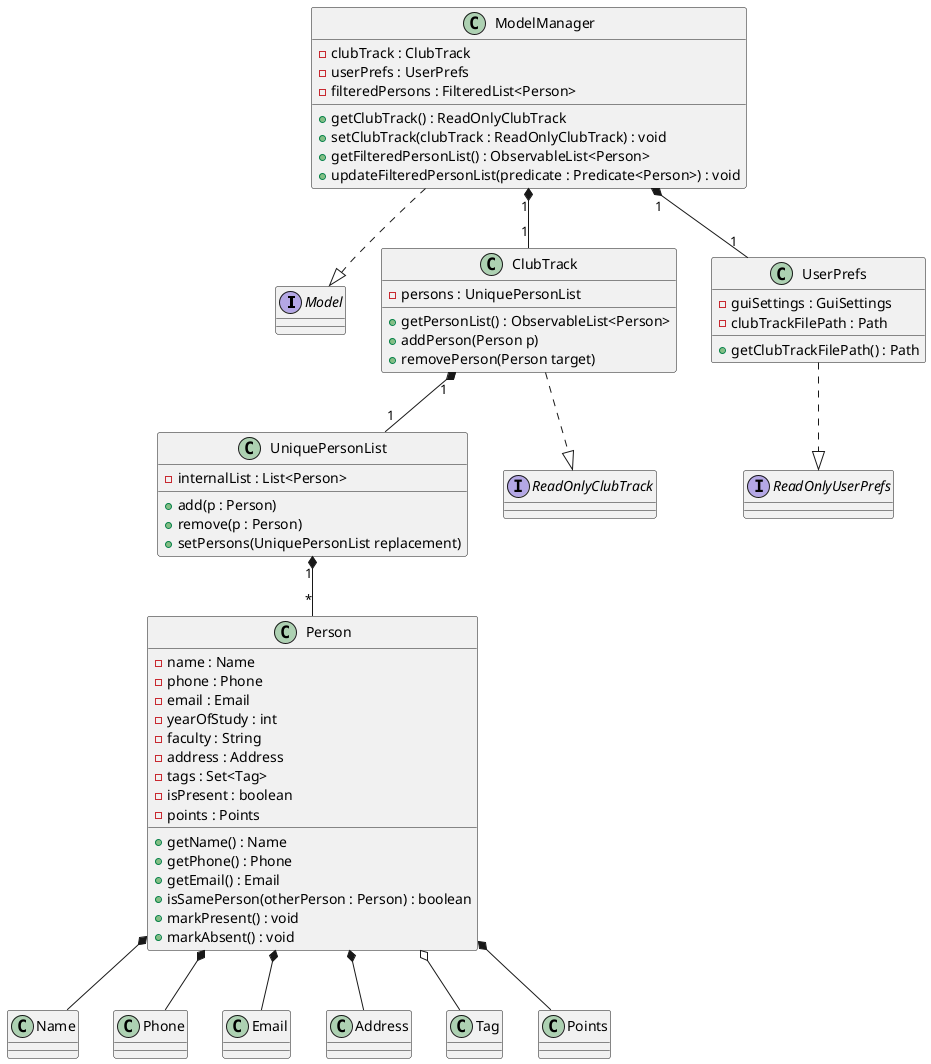 @startuml

' ===== Model slice =====

interface Model

class ModelManager {
- clubTrack : ClubTrack
- userPrefs : UserPrefs
- filteredPersons : FilteredList<Person>
+ getClubTrack() : ReadOnlyClubTrack
+ setClubTrack(clubTrack : ReadOnlyClubTrack) : void
+ getFilteredPersonList() : ObservableList<Person>
+ updateFilteredPersonList(predicate : Predicate<Person>) : void
}

class ClubTrack {
- persons : UniquePersonList
+ getPersonList() : ObservableList<Person>
+ addPerson(Person p)
+ removePerson(Person target)
}

class UniquePersonList {
- internalList : List<Person>
+ add(p : Person)
+ remove(p : Person)
+ setPersons(UniquePersonList replacement)
}

class Person {
- name : Name
- phone : Phone
- email : Email
- yearOfStudy : int
- faculty : String
- address : Address
- tags : Set<Tag>
- isPresent : boolean
- points : Points
+ getName() : Name
+ getPhone() : Phone
+ getEmail() : Email
+ isSamePerson(otherPerson : Person) : boolean
+ markPresent() : void
+ markAbsent() : void
}

class UserPrefs {
- guiSettings : GuiSettings
- clubTrackFilePath : Path
+ getClubTrackFilePath() : Path
}

' Value objects
class Name
class Phone
class Email
class Address
class Tag
class Points

' Interfaces
interface ReadOnlyClubTrack
interface ReadOnlyUserPrefs

' Relationships
ModelManager ..|> Model
ClubTrack ..|> ReadOnlyClubTrack
UserPrefs ..|> ReadOnlyUserPrefs

ModelManager "1" *-- "1" ClubTrack
ModelManager "1" *-- "1" UserPrefs
ClubTrack "1" *-- "1" UniquePersonList
UniquePersonList "1" *-- "*" Person
Person *-- Name
Person *-- Phone
Person *-- Email
Person *-- Address
Person *-- Points
Person o-- Tag

@enduml
